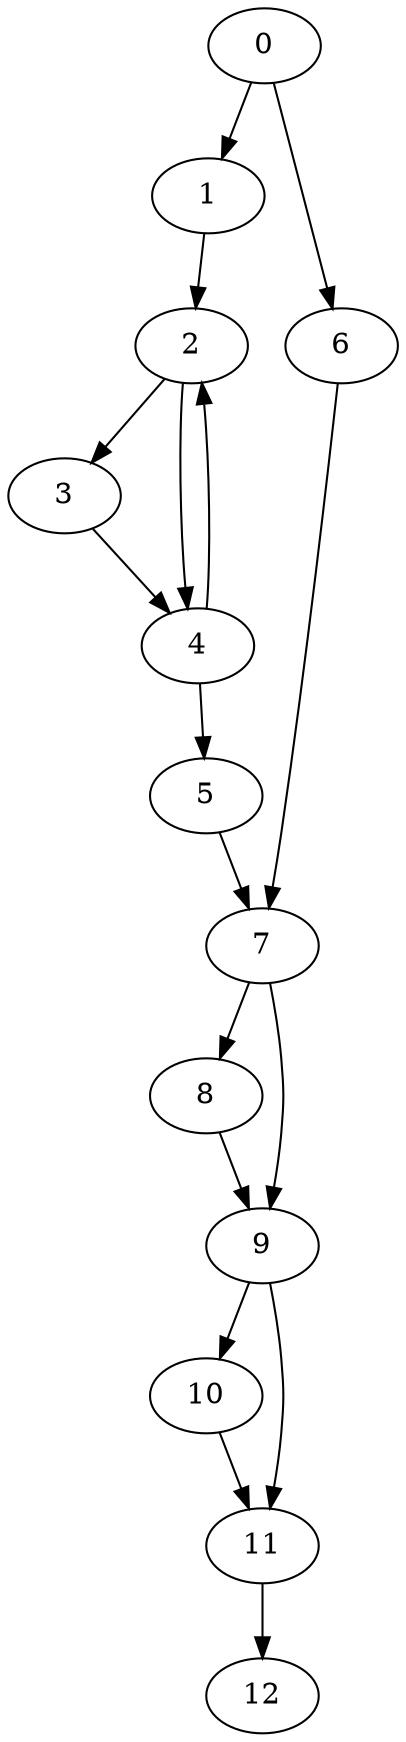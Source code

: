 digraph {
	0
	1
	2
	3
	4
	5
	6
	7
	8
	9
	10
	11
	12
	1 -> 2
	4 -> 2
	4 -> 5
	5 -> 7
	6 -> 7
	7 -> 8
	7 -> 9
	8 -> 9
	9 -> 10
	11 -> 12
	0 -> 1
	2 -> 3
	2 -> 4
	3 -> 4
	0 -> 6
	9 -> 11
	10 -> 11
}
